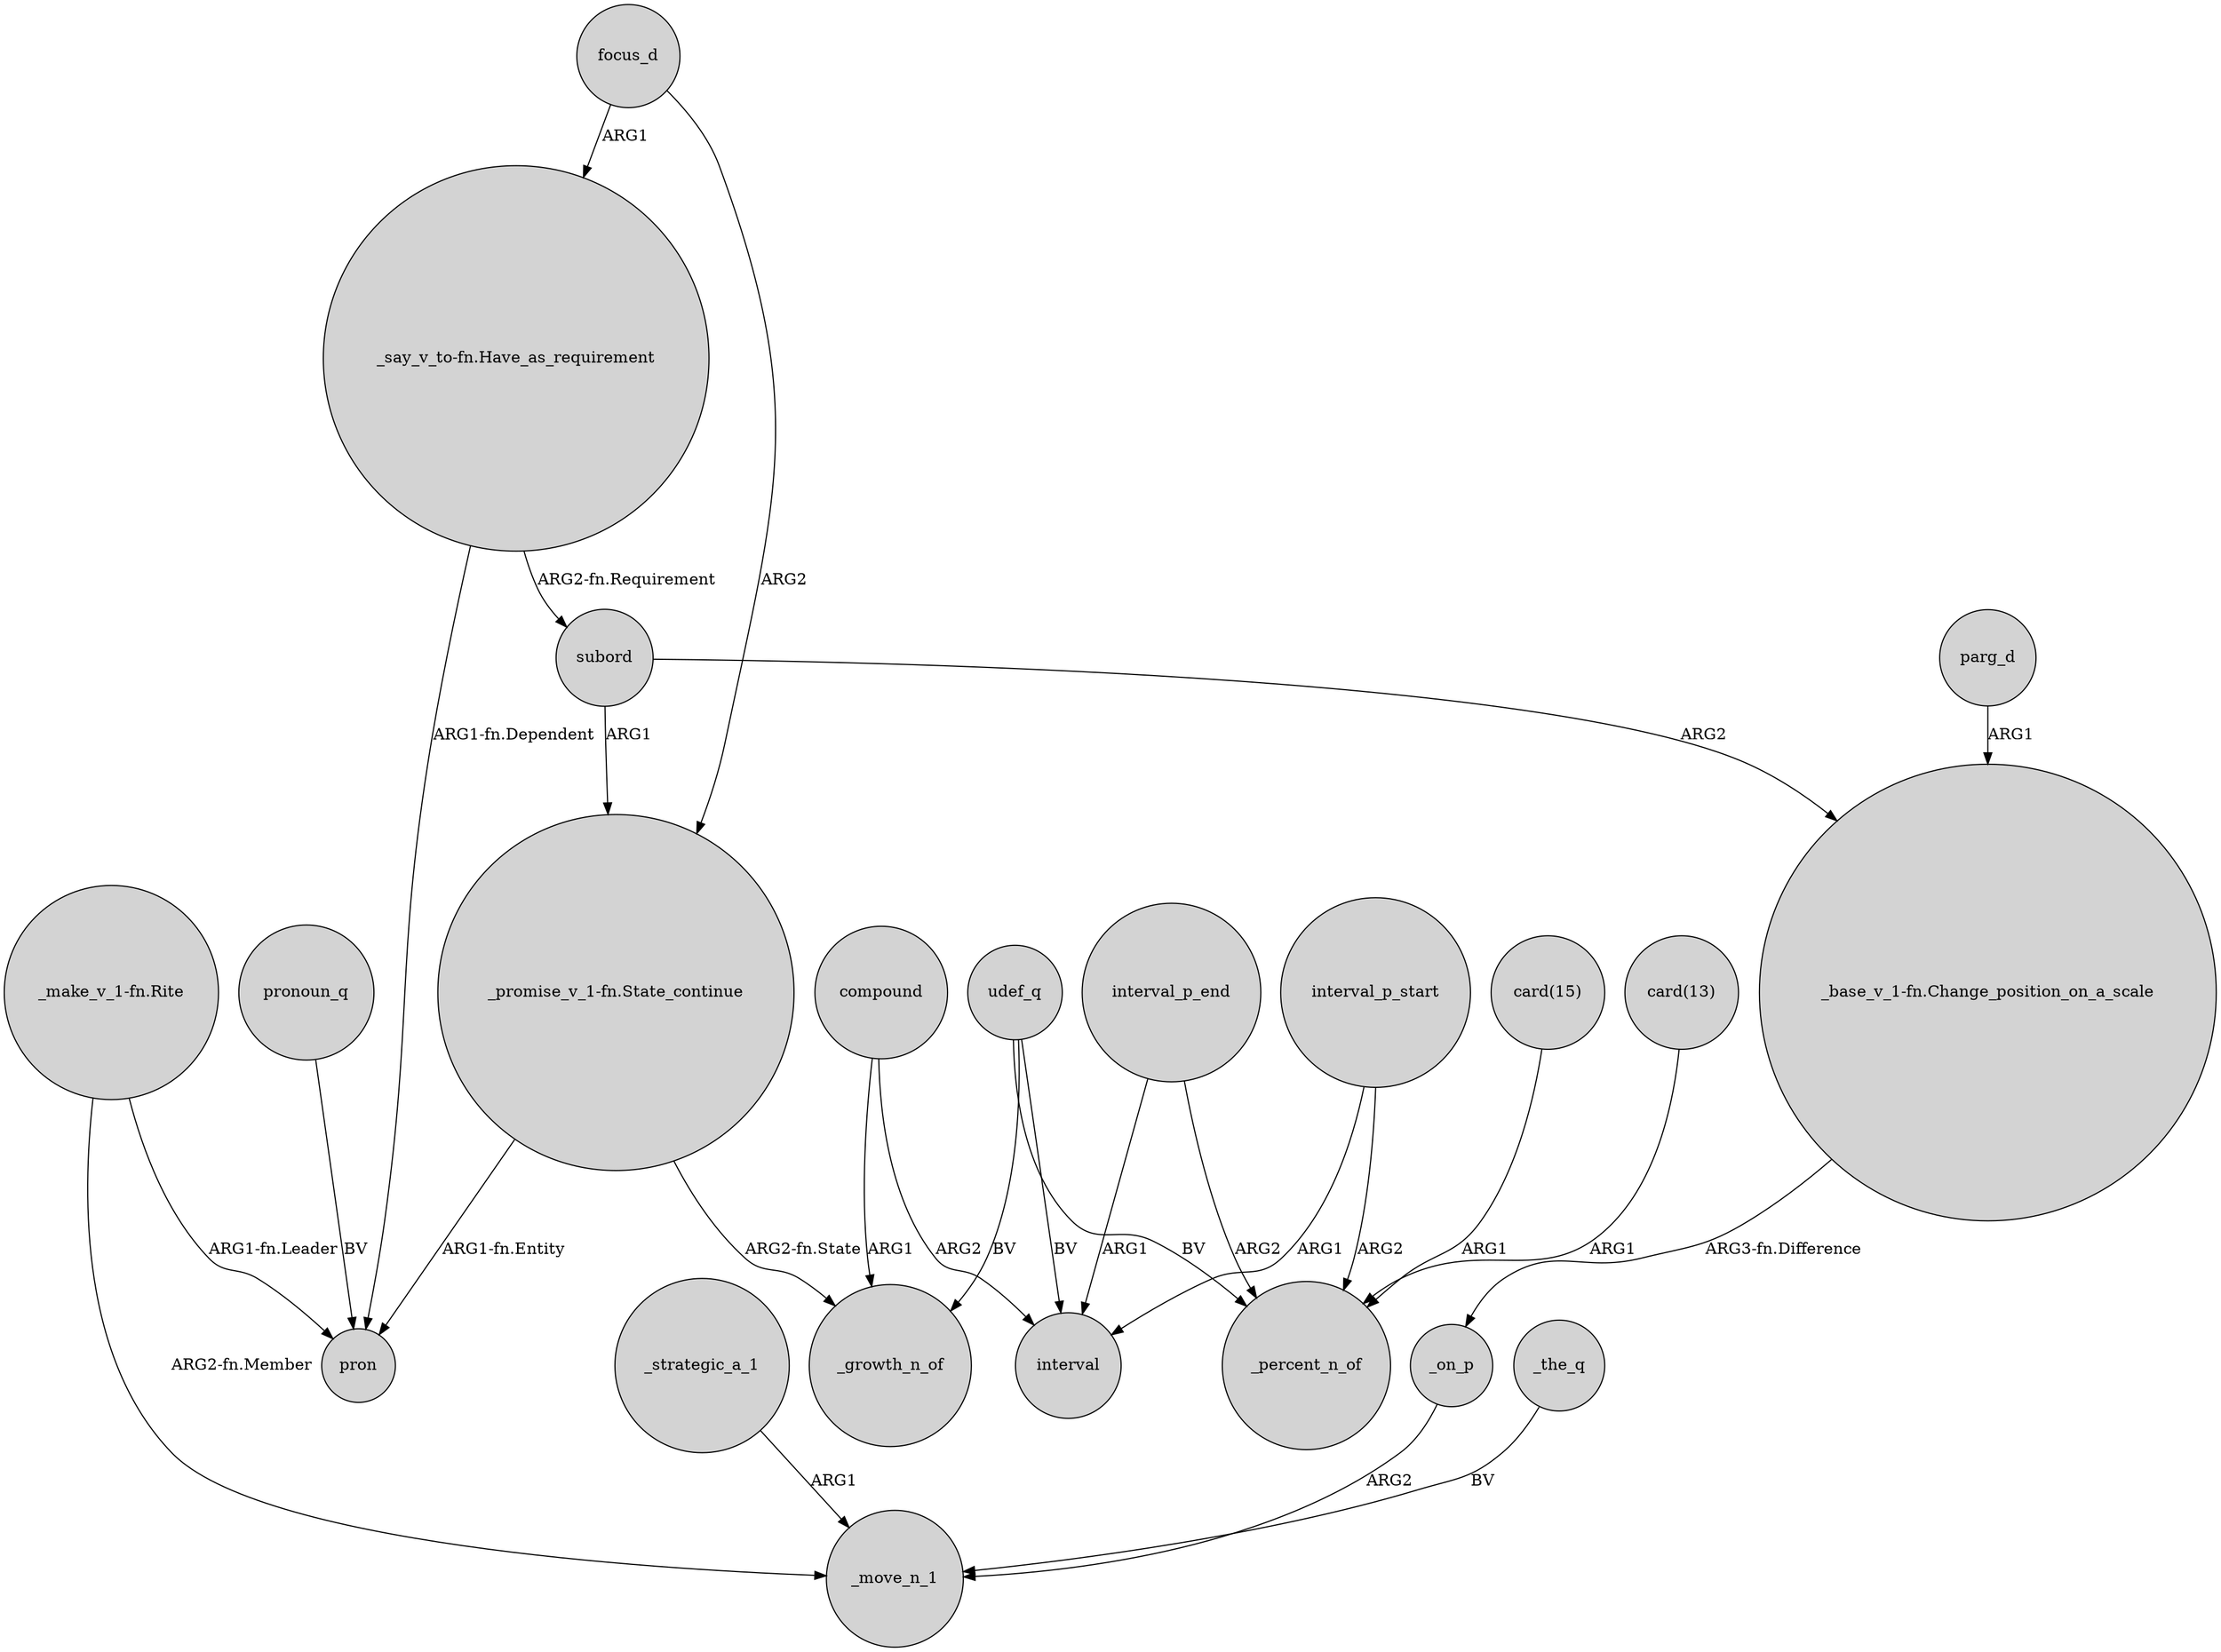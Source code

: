 digraph {
	node [shape=circle style=filled]
	"_make_v_1-fn.Rite" -> _move_n_1 [label="ARG2-fn.Member"]
	"_promise_v_1-fn.State_continue" -> _growth_n_of [label="ARG2-fn.State"]
	parg_d -> "_base_v_1-fn.Change_position_on_a_scale" [label=ARG1]
	focus_d -> "_say_v_to-fn.Have_as_requirement" [label=ARG1]
	udef_q -> interval [label=BV]
	_strategic_a_1 -> _move_n_1 [label=ARG1]
	subord -> "_promise_v_1-fn.State_continue" [label=ARG1]
	"_promise_v_1-fn.State_continue" -> pron [label="ARG1-fn.Entity"]
	"_make_v_1-fn.Rite" -> pron [label="ARG1-fn.Leader"]
	compound -> interval [label=ARG2]
	interval_p_start -> interval [label=ARG1]
	_on_p -> _move_n_1 [label=ARG2]
	pronoun_q -> pron [label=BV]
	interval_p_start -> _percent_n_of [label=ARG2]
	"card(13)" -> _percent_n_of [label=ARG1]
	udef_q -> _percent_n_of [label=BV]
	focus_d -> "_promise_v_1-fn.State_continue" [label=ARG2]
	"_say_v_to-fn.Have_as_requirement" -> pron [label="ARG1-fn.Dependent"]
	"card(15)" -> _percent_n_of [label=ARG1]
	"_say_v_to-fn.Have_as_requirement" -> subord [label="ARG2-fn.Requirement"]
	interval_p_end -> interval [label=ARG1]
	udef_q -> _growth_n_of [label=BV]
	interval_p_end -> _percent_n_of [label=ARG2]
	compound -> _growth_n_of [label=ARG1]
	subord -> "_base_v_1-fn.Change_position_on_a_scale" [label=ARG2]
	"_base_v_1-fn.Change_position_on_a_scale" -> _on_p [label="ARG3-fn.Difference"]
	_the_q -> _move_n_1 [label=BV]
}
